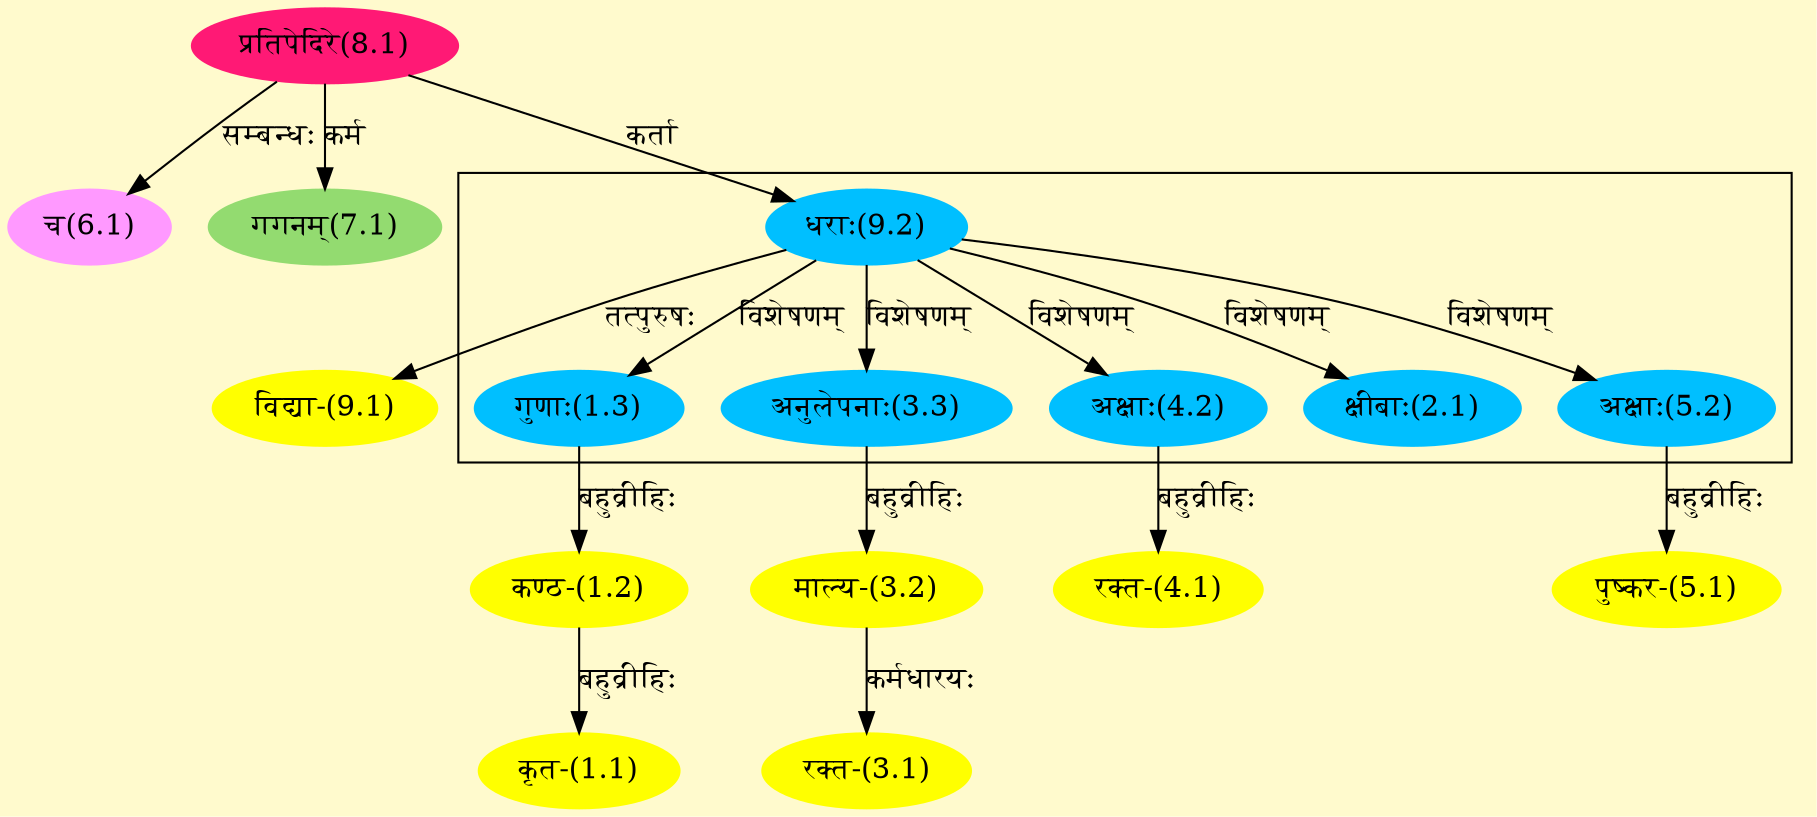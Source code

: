 digraph G{
rankdir=BT;
 compound=true;
 bgcolor="lemonchiffon1";

subgraph cluster_1{
Node1_3 [style=filled, color="#00BFFF" label = "गुणाः(1.3)"]
Node9_2 [style=filled, color="#00BFFF" label = "धराः(9.2)"]
Node2_1 [style=filled, color="#00BFFF" label = "क्षीबाः(2.1)"]
Node3_3 [style=filled, color="#00BFFF" label = "अनुलेपनाः(3.3)"]
Node4_2 [style=filled, color="#00BFFF" label = "अक्षाः(4.2)"]
Node5_2 [style=filled, color="#00BFFF" label = "अक्षाः(5.2)"]

}
Node1_1 [style=filled, color="#FFFF00" label = "कृत-(1.1)"]
Node1_2 [style=filled, color="#FFFF00" label = "कण्ठ-(1.2)"]
Node1_3 [style=filled, color="#00BFFF" label = "गुणाः(1.3)"]
Node3_1 [style=filled, color="#FFFF00" label = "रक्त-(3.1)"]
Node3_2 [style=filled, color="#FFFF00" label = "माल्य-(3.2)"]
Node3_3 [style=filled, color="#00BFFF" label = "अनुलेपनाः(3.3)"]
Node4_1 [style=filled, color="#FFFF00" label = "रक्त-(4.1)"]
Node4_2 [style=filled, color="#00BFFF" label = "अक्षाः(4.2)"]
Node5_1 [style=filled, color="#FFFF00" label = "पुष्कर-(5.1)"]
Node5_2 [style=filled, color="#00BFFF" label = "अक्षाः(5.2)"]
Node6_1 [style=filled, color="#FF99FF" label = "च(6.1)"]
Node8_1 [style=filled, color="#FF1975" label = "प्रतिपेदिरे(8.1)"]
Node7_1 [style=filled, color="#93DB70" label = "गगनम्(7.1)"]
Node [style=filled, color="" label = "()"]
Node9_1 [style=filled, color="#FFFF00" label = "विद्या-(9.1)"]
Node9_2 [style=filled, color="#00BFFF" label = "धराः(9.2)"]
/* Start of Relations section */

Node1_1 -> Node1_2 [  label="बहुव्रीहिः"  dir="back" ]
Node1_2 -> Node1_3 [  label="बहुव्रीहिः"  dir="back" ]
Node1_3 -> Node9_2 [  label="विशेषणम्"  dir="back" ]
Node2_1 -> Node9_2 [  label="विशेषणम्"  dir="back" ]
Node3_1 -> Node3_2 [  label="कर्मधारयः"  dir="back" ]
Node3_2 -> Node3_3 [  label="बहुव्रीहिः"  dir="back" ]
Node3_3 -> Node9_2 [  label="विशेषणम्"  dir="back" ]
Node4_1 -> Node4_2 [  label="बहुव्रीहिः"  dir="back" ]
Node4_2 -> Node9_2 [  label="विशेषणम्"  dir="back" ]
Node5_1 -> Node5_2 [  label="बहुव्रीहिः"  dir="back" ]
Node5_2 -> Node9_2 [  label="विशेषणम्"  dir="back" ]
Node6_1 -> Node8_1 [  label="सम्बन्धः"  dir="back" ]
Node7_1 -> Node8_1 [  label="कर्म"  dir="back" ]
Node9_1 -> Node9_2 [  label="तत्पुरुषः"  dir="back" ]
Node9_2 -> Node8_1 [  label="कर्ता"  dir="back" ]
}
